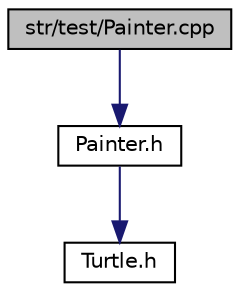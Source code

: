 digraph "str/test/Painter.cpp"
{
  edge [fontname="Helvetica",fontsize="10",labelfontname="Helvetica",labelfontsize="10"];
  node [fontname="Helvetica",fontsize="10",shape=record];
  Node0 [label="str/test/Painter.cpp",height=0.2,width=0.4,color="black", fillcolor="grey75", style="filled", fontcolor="black"];
  Node0 -> Node1 [color="midnightblue",fontsize="10",style="solid",fontname="Helvetica"];
  Node1 [label="Painter.h",height=0.2,width=0.4,color="black", fillcolor="white", style="filled",URL="$dc/db0/_painter_8h.html"];
  Node1 -> Node2 [color="midnightblue",fontsize="10",style="solid",fontname="Helvetica"];
  Node2 [label="Turtle.h",height=0.2,width=0.4,color="black", fillcolor="white", style="filled",URL="$d7/d6e/_turtle_8h.html"];
}
